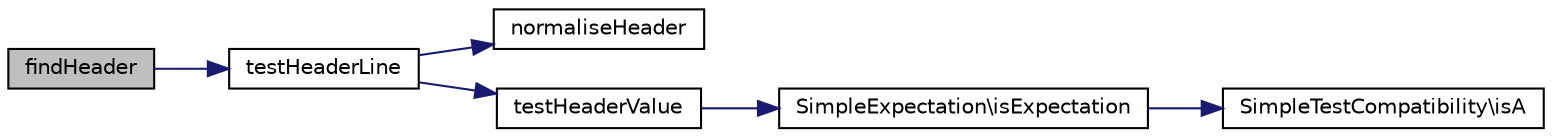 digraph "findHeader"
{
  edge [fontname="Helvetica",fontsize="10",labelfontname="Helvetica",labelfontsize="10"];
  node [fontname="Helvetica",fontsize="10",shape=record];
  rankdir="LR";
  Node1 [label="findHeader",height=0.2,width=0.4,color="black", fillcolor="grey75", style="filled" fontcolor="black"];
  Node1 -> Node2 [color="midnightblue",fontsize="10",style="solid",fontname="Helvetica"];
  Node2 [label="testHeaderLine",height=0.2,width=0.4,color="black", fillcolor="white", style="filled",URL="$class_http_header_expectation.html#a10b0cf0d202023bae701ccd704d9c414"];
  Node2 -> Node3 [color="midnightblue",fontsize="10",style="solid",fontname="Helvetica"];
  Node3 [label="normaliseHeader",height=0.2,width=0.4,color="black", fillcolor="white", style="filled",URL="$class_http_header_expectation.html#aaf21778ff06d3e79d5b50be19f5a6a01"];
  Node2 -> Node4 [color="midnightblue",fontsize="10",style="solid",fontname="Helvetica"];
  Node4 [label="testHeaderValue",height=0.2,width=0.4,color="black", fillcolor="white", style="filled",URL="$class_http_header_expectation.html#af459eecce3dc5afa5676100511d80755"];
  Node4 -> Node5 [color="midnightblue",fontsize="10",style="solid",fontname="Helvetica"];
  Node5 [label="SimpleExpectation\\isExpectation",height=0.2,width=0.4,color="black", fillcolor="white", style="filled",URL="$class_simple_expectation.html#a1d5c795d731ea1d131960009116ef87e"];
  Node5 -> Node6 [color="midnightblue",fontsize="10",style="solid",fontname="Helvetica"];
  Node6 [label="SimpleTestCompatibility\\isA",height=0.2,width=0.4,color="black", fillcolor="white", style="filled",URL="$class_simple_test_compatibility.html#a89339a52a329ae34fbb05260963b066b"];
}
